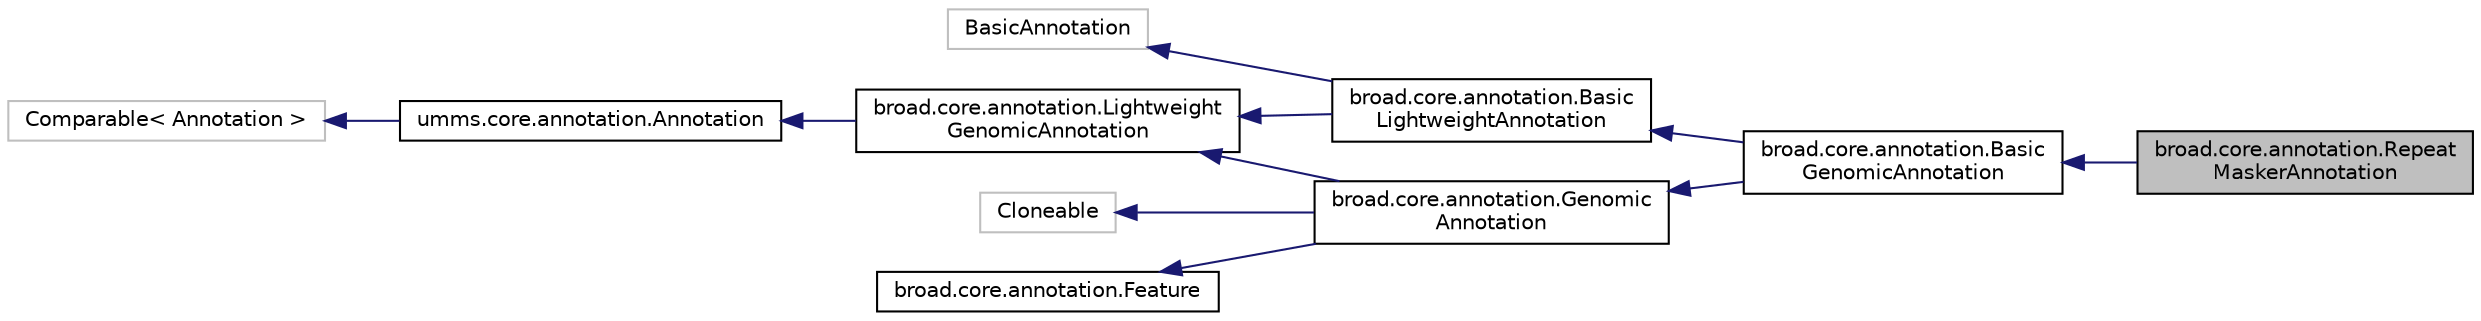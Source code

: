 digraph "broad.core.annotation.RepeatMaskerAnnotation"
{
  edge [fontname="Helvetica",fontsize="10",labelfontname="Helvetica",labelfontsize="10"];
  node [fontname="Helvetica",fontsize="10",shape=record];
  rankdir="LR";
  Node1 [label="broad.core.annotation.Repeat\lMaskerAnnotation",height=0.2,width=0.4,color="black", fillcolor="grey75", style="filled" fontcolor="black"];
  Node2 -> Node1 [dir="back",color="midnightblue",fontsize="10",style="solid"];
  Node2 [label="broad.core.annotation.Basic\lGenomicAnnotation",height=0.2,width=0.4,color="black", fillcolor="white", style="filled",URL="$classbroad_1_1core_1_1annotation_1_1_basic_genomic_annotation.html"];
  Node3 -> Node2 [dir="back",color="midnightblue",fontsize="10",style="solid"];
  Node3 [label="broad.core.annotation.Basic\lLightweightAnnotation",height=0.2,width=0.4,color="black", fillcolor="white", style="filled",URL="$classbroad_1_1core_1_1annotation_1_1_basic_lightweight_annotation.html"];
  Node4 -> Node3 [dir="back",color="midnightblue",fontsize="10",style="solid"];
  Node4 [label="BasicAnnotation",height=0.2,width=0.4,color="grey75", fillcolor="white", style="filled"];
  Node5 -> Node3 [dir="back",color="midnightblue",fontsize="10",style="solid"];
  Node5 [label="broad.core.annotation.Lightweight\lGenomicAnnotation",height=0.2,width=0.4,color="black", fillcolor="white", style="filled",URL="$interfacebroad_1_1core_1_1annotation_1_1_lightweight_genomic_annotation.html"];
  Node6 -> Node5 [dir="back",color="midnightblue",fontsize="10",style="solid"];
  Node6 [label="umms.core.annotation.Annotation",height=0.2,width=0.4,color="black", fillcolor="white", style="filled",URL="$interfaceumms_1_1core_1_1annotation_1_1_annotation.html"];
  Node7 -> Node6 [dir="back",color="midnightblue",fontsize="10",style="solid"];
  Node7 [label="Comparable\< Annotation \>",height=0.2,width=0.4,color="grey75", fillcolor="white", style="filled"];
  Node8 -> Node2 [dir="back",color="midnightblue",fontsize="10",style="solid"];
  Node8 [label="broad.core.annotation.Genomic\lAnnotation",height=0.2,width=0.4,color="black", fillcolor="white", style="filled",URL="$interfacebroad_1_1core_1_1annotation_1_1_genomic_annotation.html"];
  Node9 -> Node8 [dir="back",color="midnightblue",fontsize="10",style="solid"];
  Node9 [label="Cloneable",height=0.2,width=0.4,color="grey75", fillcolor="white", style="filled"];
  Node10 -> Node8 [dir="back",color="midnightblue",fontsize="10",style="solid"];
  Node10 [label="broad.core.annotation.Feature",height=0.2,width=0.4,color="black", fillcolor="white", style="filled",URL="$interfacebroad_1_1core_1_1annotation_1_1_feature.html"];
  Node5 -> Node8 [dir="back",color="midnightblue",fontsize="10",style="solid"];
}
